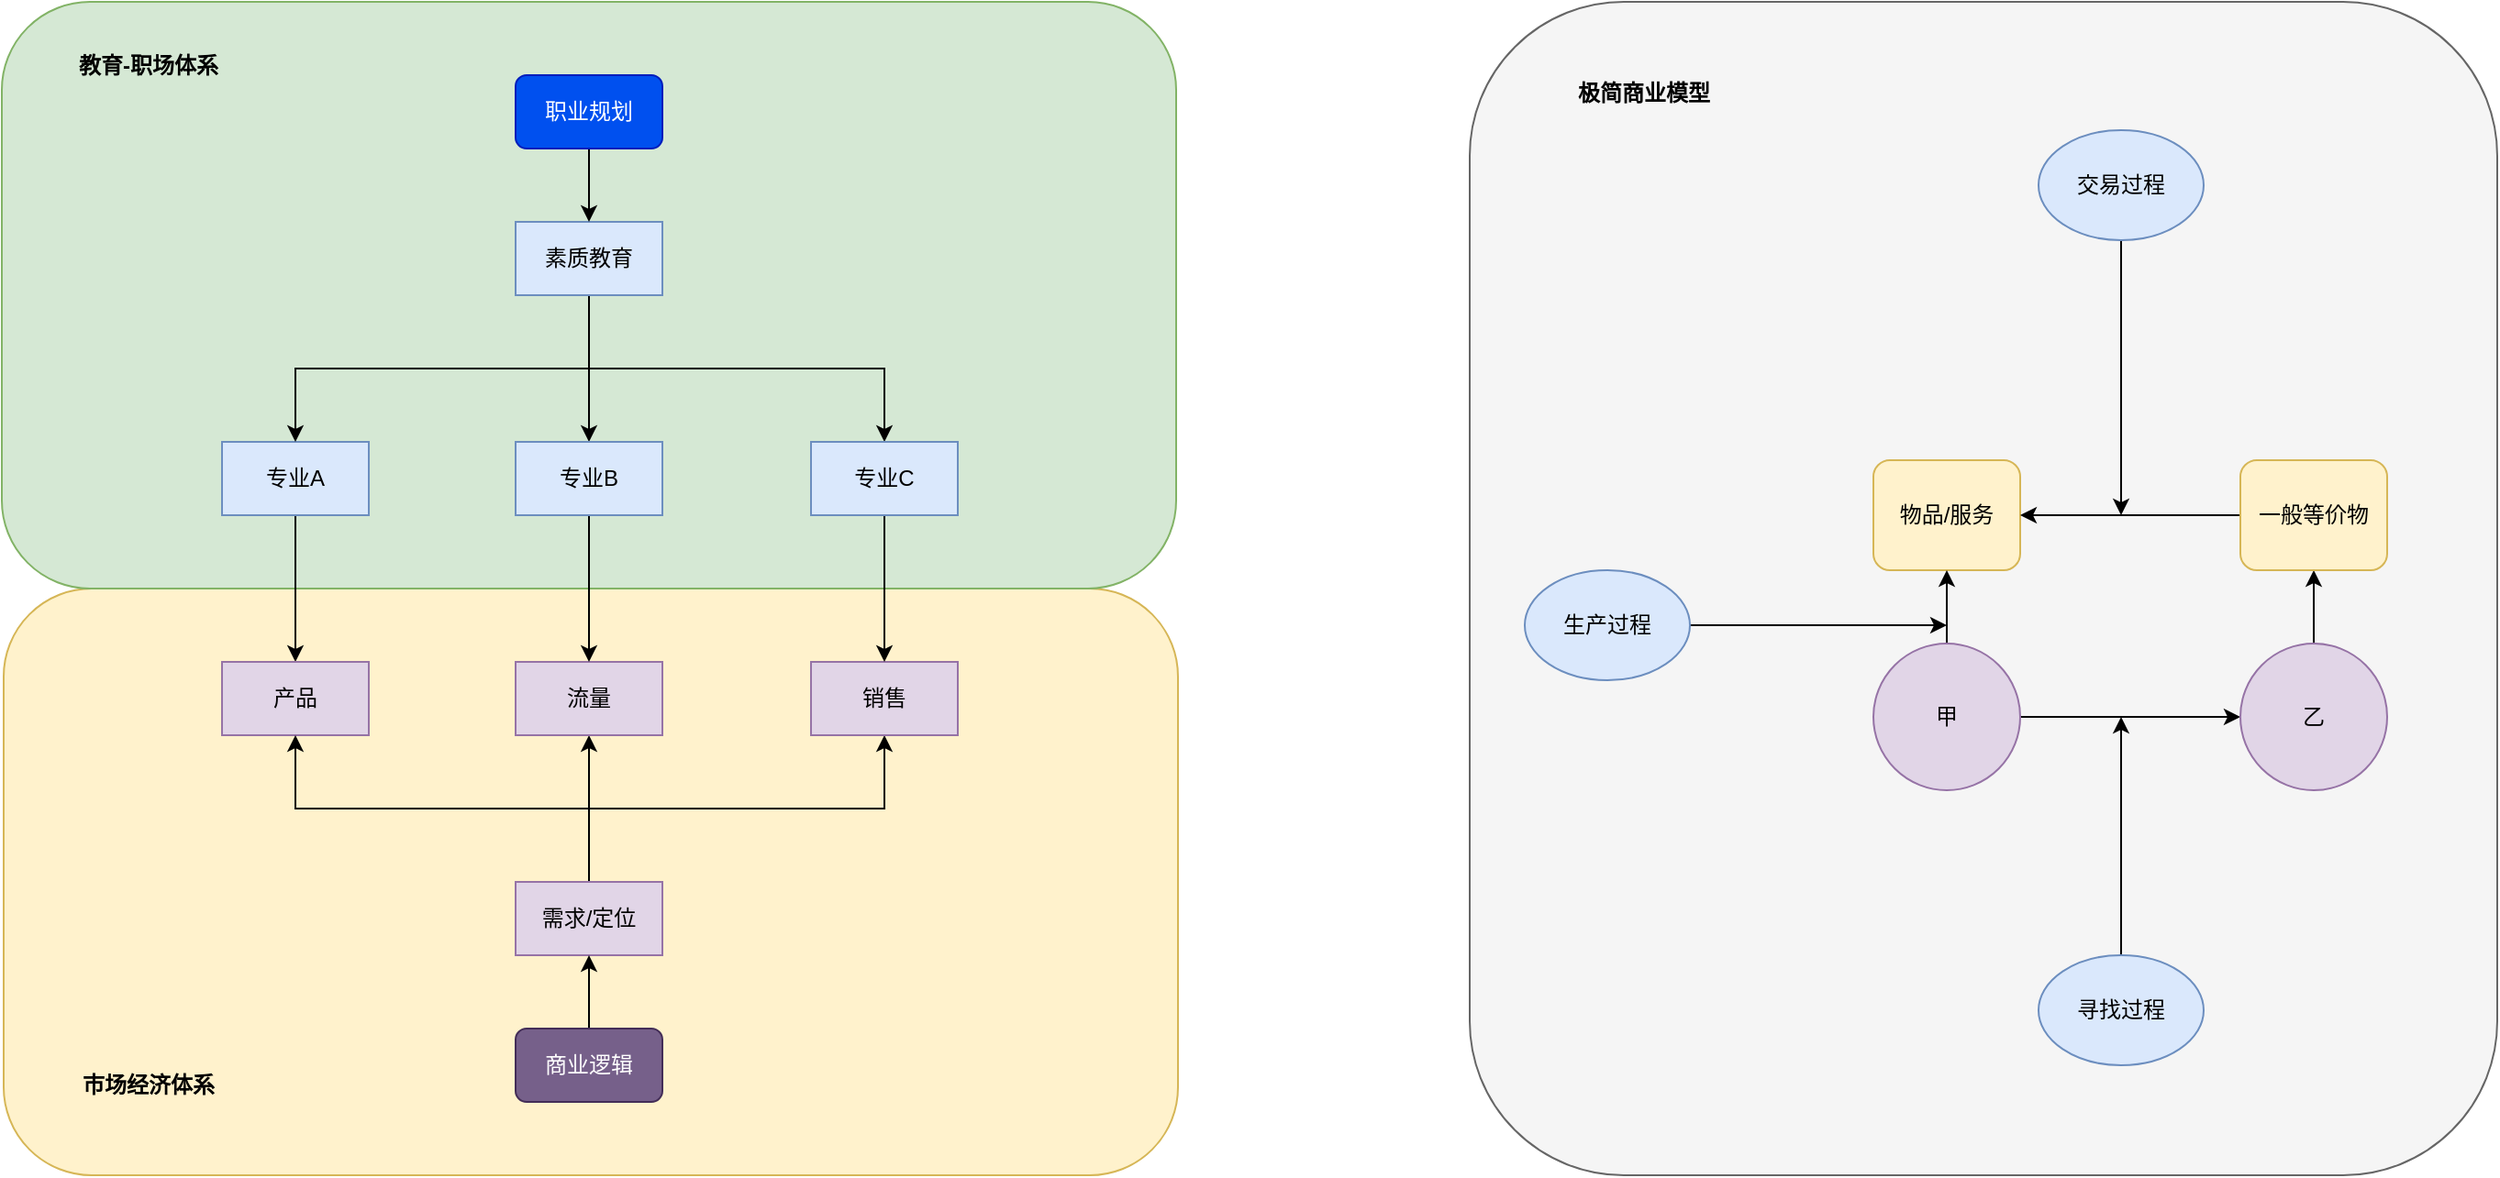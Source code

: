<mxfile version="24.2.2" type="github">
  <diagram name="第 1 页" id="hnyhINtM0eCyKPwDplMp">
    <mxGraphModel dx="166" dy="1679" grid="1" gridSize="10" guides="1" tooltips="1" connect="1" arrows="1" fold="1" page="1" pageScale="1" pageWidth="827" pageHeight="1169" math="0" shadow="0">
      <root>
        <mxCell id="0" />
        <mxCell id="1" parent="0" />
        <mxCell id="-ldiU_Q2niAUXrp3zha3-61" value="" style="rounded=1;whiteSpace=wrap;html=1;fillColor=#f5f5f5;strokeColor=#666666;fontColor=#333333;" vertex="1" parent="1">
          <mxGeometry x="1720" y="-1160" width="560" height="640" as="geometry" />
        </mxCell>
        <mxCell id="-ldiU_Q2niAUXrp3zha3-39" value="" style="rounded=1;whiteSpace=wrap;html=1;fillColor=#fff2cc;strokeColor=#d6b656;" vertex="1" parent="1">
          <mxGeometry x="921" y="-840" width="640" height="320" as="geometry" />
        </mxCell>
        <mxCell id="-ldiU_Q2niAUXrp3zha3-38" value="" style="rounded=1;whiteSpace=wrap;html=1;fillColor=#d5e8d4;strokeColor=#82b366;" vertex="1" parent="1">
          <mxGeometry x="920" y="-1160" width="640" height="320" as="geometry" />
        </mxCell>
        <mxCell id="-ldiU_Q2niAUXrp3zha3-24" style="edgeStyle=orthogonalEdgeStyle;rounded=0;orthogonalLoop=1;jettySize=auto;html=1;" edge="1" parent="1" source="-ldiU_Q2niAUXrp3zha3-6" target="-ldiU_Q2niAUXrp3zha3-7">
          <mxGeometry relative="1" as="geometry" />
        </mxCell>
        <mxCell id="-ldiU_Q2niAUXrp3zha3-6" value="专业A" style="rounded=0;whiteSpace=wrap;html=1;fillColor=#dae8fc;strokeColor=#6c8ebf;" vertex="1" parent="1">
          <mxGeometry x="1040" y="-920" width="80" height="40" as="geometry" />
        </mxCell>
        <mxCell id="-ldiU_Q2niAUXrp3zha3-7" value="产品" style="rounded=0;whiteSpace=wrap;html=1;fillColor=#e1d5e7;strokeColor=#9673a6;" vertex="1" parent="1">
          <mxGeometry x="1040" y="-800" width="80" height="40" as="geometry" />
        </mxCell>
        <mxCell id="-ldiU_Q2niAUXrp3zha3-8" style="edgeStyle=orthogonalEdgeStyle;rounded=0;orthogonalLoop=1;jettySize=auto;html=1;entryX=0.5;entryY=1;entryDx=0;entryDy=0;" edge="1" parent="1" source="-ldiU_Q2niAUXrp3zha3-12" target="-ldiU_Q2niAUXrp3zha3-7">
          <mxGeometry relative="1" as="geometry">
            <Array as="points">
              <mxPoint x="1240" y="-720" />
              <mxPoint x="1080" y="-720" />
            </Array>
          </mxGeometry>
        </mxCell>
        <mxCell id="-ldiU_Q2niAUXrp3zha3-9" style="edgeStyle=orthogonalEdgeStyle;rounded=0;orthogonalLoop=1;jettySize=auto;html=1;entryX=0.5;entryY=1;entryDx=0;entryDy=0;" edge="1" parent="1" source="-ldiU_Q2niAUXrp3zha3-12" target="-ldiU_Q2niAUXrp3zha3-13">
          <mxGeometry relative="1" as="geometry" />
        </mxCell>
        <mxCell id="-ldiU_Q2niAUXrp3zha3-10" style="edgeStyle=orthogonalEdgeStyle;rounded=0;orthogonalLoop=1;jettySize=auto;html=1;" edge="1" parent="1" source="-ldiU_Q2niAUXrp3zha3-12" target="-ldiU_Q2niAUXrp3zha3-14">
          <mxGeometry relative="1" as="geometry">
            <Array as="points">
              <mxPoint x="1240" y="-720" />
              <mxPoint x="1401" y="-720" />
            </Array>
          </mxGeometry>
        </mxCell>
        <mxCell id="-ldiU_Q2niAUXrp3zha3-12" value="需求/定位" style="rounded=0;whiteSpace=wrap;html=1;fillColor=#e1d5e7;strokeColor=#9673a6;" vertex="1" parent="1">
          <mxGeometry x="1200" y="-680" width="80" height="40" as="geometry" />
        </mxCell>
        <mxCell id="-ldiU_Q2niAUXrp3zha3-13" value="流量" style="rounded=0;whiteSpace=wrap;html=1;fillColor=#e1d5e7;strokeColor=#9673a6;" vertex="1" parent="1">
          <mxGeometry x="1200" y="-800" width="80" height="40" as="geometry" />
        </mxCell>
        <mxCell id="-ldiU_Q2niAUXrp3zha3-14" value="销售" style="rounded=0;whiteSpace=wrap;html=1;fillColor=#e1d5e7;strokeColor=#9673a6;" vertex="1" parent="1">
          <mxGeometry x="1361" y="-800" width="80" height="40" as="geometry" />
        </mxCell>
        <mxCell id="-ldiU_Q2niAUXrp3zha3-33" style="edgeStyle=orthogonalEdgeStyle;rounded=0;orthogonalLoop=1;jettySize=auto;html=1;entryX=0.5;entryY=0;entryDx=0;entryDy=0;" edge="1" parent="1" source="-ldiU_Q2niAUXrp3zha3-16" target="-ldiU_Q2niAUXrp3zha3-6">
          <mxGeometry relative="1" as="geometry">
            <Array as="points">
              <mxPoint x="1240" y="-960" />
              <mxPoint x="1080" y="-960" />
            </Array>
          </mxGeometry>
        </mxCell>
        <mxCell id="-ldiU_Q2niAUXrp3zha3-34" style="edgeStyle=orthogonalEdgeStyle;rounded=0;orthogonalLoop=1;jettySize=auto;html=1;entryX=0.5;entryY=0;entryDx=0;entryDy=0;" edge="1" parent="1" source="-ldiU_Q2niAUXrp3zha3-16" target="-ldiU_Q2niAUXrp3zha3-22">
          <mxGeometry relative="1" as="geometry" />
        </mxCell>
        <mxCell id="-ldiU_Q2niAUXrp3zha3-35" style="edgeStyle=orthogonalEdgeStyle;rounded=0;orthogonalLoop=1;jettySize=auto;html=1;" edge="1" parent="1" source="-ldiU_Q2niAUXrp3zha3-16" target="-ldiU_Q2niAUXrp3zha3-23">
          <mxGeometry relative="1" as="geometry">
            <Array as="points">
              <mxPoint x="1240" y="-960" />
              <mxPoint x="1401" y="-960" />
            </Array>
          </mxGeometry>
        </mxCell>
        <mxCell id="-ldiU_Q2niAUXrp3zha3-16" value="素质教育" style="rounded=0;whiteSpace=wrap;html=1;fillColor=#dae8fc;strokeColor=#6c8ebf;" vertex="1" parent="1">
          <mxGeometry x="1200" y="-1040" width="80" height="40" as="geometry" />
        </mxCell>
        <mxCell id="-ldiU_Q2niAUXrp3zha3-20" style="edgeStyle=orthogonalEdgeStyle;rounded=0;orthogonalLoop=1;jettySize=auto;html=1;entryX=0.5;entryY=1;entryDx=0;entryDy=0;" edge="1" parent="1" source="-ldiU_Q2niAUXrp3zha3-19" target="-ldiU_Q2niAUXrp3zha3-12">
          <mxGeometry relative="1" as="geometry" />
        </mxCell>
        <mxCell id="-ldiU_Q2niAUXrp3zha3-19" value="商业逻辑" style="rounded=1;whiteSpace=wrap;html=1;fillColor=#76608a;fontColor=#ffffff;strokeColor=#432D57;" vertex="1" parent="1">
          <mxGeometry x="1200" y="-600" width="80" height="40" as="geometry" />
        </mxCell>
        <mxCell id="-ldiU_Q2niAUXrp3zha3-25" style="edgeStyle=orthogonalEdgeStyle;rounded=0;orthogonalLoop=1;jettySize=auto;html=1;" edge="1" parent="1" source="-ldiU_Q2niAUXrp3zha3-22" target="-ldiU_Q2niAUXrp3zha3-13">
          <mxGeometry relative="1" as="geometry" />
        </mxCell>
        <mxCell id="-ldiU_Q2niAUXrp3zha3-22" value="专业B" style="rounded=0;whiteSpace=wrap;html=1;fillColor=#dae8fc;strokeColor=#6c8ebf;" vertex="1" parent="1">
          <mxGeometry x="1200" y="-920" width="80" height="40" as="geometry" />
        </mxCell>
        <mxCell id="-ldiU_Q2niAUXrp3zha3-26" style="edgeStyle=orthogonalEdgeStyle;rounded=0;orthogonalLoop=1;jettySize=auto;html=1;" edge="1" parent="1" source="-ldiU_Q2niAUXrp3zha3-23" target="-ldiU_Q2niAUXrp3zha3-14">
          <mxGeometry relative="1" as="geometry" />
        </mxCell>
        <mxCell id="-ldiU_Q2niAUXrp3zha3-23" value="专业C" style="rounded=0;whiteSpace=wrap;html=1;fillColor=#dae8fc;strokeColor=#6c8ebf;" vertex="1" parent="1">
          <mxGeometry x="1361" y="-920" width="80" height="40" as="geometry" />
        </mxCell>
        <mxCell id="-ldiU_Q2niAUXrp3zha3-37" style="edgeStyle=orthogonalEdgeStyle;rounded=0;orthogonalLoop=1;jettySize=auto;html=1;" edge="1" parent="1" source="-ldiU_Q2niAUXrp3zha3-36" target="-ldiU_Q2niAUXrp3zha3-16">
          <mxGeometry relative="1" as="geometry" />
        </mxCell>
        <mxCell id="-ldiU_Q2niAUXrp3zha3-36" value="职业规划" style="rounded=1;whiteSpace=wrap;html=1;fillColor=#0050ef;strokeColor=#001DBC;fontColor=#ffffff;" vertex="1" parent="1">
          <mxGeometry x="1200" y="-1120" width="80" height="40" as="geometry" />
        </mxCell>
        <mxCell id="-ldiU_Q2niAUXrp3zha3-40" value="教育-职场体系" style="text;html=1;align=center;verticalAlign=middle;whiteSpace=wrap;rounded=0;fontStyle=1" vertex="1" parent="1">
          <mxGeometry x="950" y="-1140" width="100" height="30" as="geometry" />
        </mxCell>
        <mxCell id="-ldiU_Q2niAUXrp3zha3-41" value="市场经济体系" style="text;html=1;align=center;verticalAlign=middle;whiteSpace=wrap;rounded=0;fontStyle=1" vertex="1" parent="1">
          <mxGeometry x="950" y="-584" width="100" height="30" as="geometry" />
        </mxCell>
        <mxCell id="-ldiU_Q2niAUXrp3zha3-42" value="物品/服务" style="rounded=1;whiteSpace=wrap;html=1;fillColor=#fff2cc;strokeColor=#d6b656;" vertex="1" parent="1">
          <mxGeometry x="1940" y="-910" width="80" height="60" as="geometry" />
        </mxCell>
        <mxCell id="-ldiU_Q2niAUXrp3zha3-47" style="edgeStyle=orthogonalEdgeStyle;rounded=0;orthogonalLoop=1;jettySize=auto;html=1;entryX=0.5;entryY=1;entryDx=0;entryDy=0;" edge="1" parent="1" source="-ldiU_Q2niAUXrp3zha3-43" target="-ldiU_Q2niAUXrp3zha3-42">
          <mxGeometry relative="1" as="geometry" />
        </mxCell>
        <mxCell id="-ldiU_Q2niAUXrp3zha3-49" style="edgeStyle=orthogonalEdgeStyle;rounded=0;orthogonalLoop=1;jettySize=auto;html=1;" edge="1" parent="1" source="-ldiU_Q2niAUXrp3zha3-43" target="-ldiU_Q2niAUXrp3zha3-44">
          <mxGeometry relative="1" as="geometry" />
        </mxCell>
        <mxCell id="-ldiU_Q2niAUXrp3zha3-43" value="甲" style="ellipse;whiteSpace=wrap;html=1;aspect=fixed;fillColor=#e1d5e7;strokeColor=#9673a6;" vertex="1" parent="1">
          <mxGeometry x="1940" y="-810" width="80" height="80" as="geometry" />
        </mxCell>
        <mxCell id="-ldiU_Q2niAUXrp3zha3-48" style="edgeStyle=orthogonalEdgeStyle;rounded=0;orthogonalLoop=1;jettySize=auto;html=1;" edge="1" parent="1" source="-ldiU_Q2niAUXrp3zha3-44" target="-ldiU_Q2niAUXrp3zha3-45">
          <mxGeometry relative="1" as="geometry" />
        </mxCell>
        <mxCell id="-ldiU_Q2niAUXrp3zha3-44" value="乙" style="ellipse;whiteSpace=wrap;html=1;aspect=fixed;fillColor=#e1d5e7;strokeColor=#9673a6;" vertex="1" parent="1">
          <mxGeometry x="2140" y="-810" width="80" height="80" as="geometry" />
        </mxCell>
        <mxCell id="-ldiU_Q2niAUXrp3zha3-50" style="edgeStyle=orthogonalEdgeStyle;rounded=0;orthogonalLoop=1;jettySize=auto;html=1;" edge="1" parent="1" source="-ldiU_Q2niAUXrp3zha3-45" target="-ldiU_Q2niAUXrp3zha3-42">
          <mxGeometry relative="1" as="geometry" />
        </mxCell>
        <mxCell id="-ldiU_Q2niAUXrp3zha3-45" value="一般等价物" style="rounded=1;whiteSpace=wrap;html=1;fillColor=#fff2cc;strokeColor=#d6b656;" vertex="1" parent="1">
          <mxGeometry x="2140" y="-910" width="80" height="60" as="geometry" />
        </mxCell>
        <mxCell id="-ldiU_Q2niAUXrp3zha3-56" style="edgeStyle=orthogonalEdgeStyle;rounded=0;orthogonalLoop=1;jettySize=auto;html=1;" edge="1" parent="1" source="-ldiU_Q2niAUXrp3zha3-55">
          <mxGeometry relative="1" as="geometry">
            <mxPoint x="1980" y="-820" as="targetPoint" />
          </mxGeometry>
        </mxCell>
        <mxCell id="-ldiU_Q2niAUXrp3zha3-55" value="生产过程" style="ellipse;whiteSpace=wrap;html=1;fillColor=#dae8fc;strokeColor=#6c8ebf;" vertex="1" parent="1">
          <mxGeometry x="1750" y="-850" width="90" height="60" as="geometry" />
        </mxCell>
        <mxCell id="-ldiU_Q2niAUXrp3zha3-58" style="edgeStyle=orthogonalEdgeStyle;rounded=0;orthogonalLoop=1;jettySize=auto;html=1;" edge="1" parent="1" source="-ldiU_Q2niAUXrp3zha3-57">
          <mxGeometry relative="1" as="geometry">
            <mxPoint x="2075" y="-770" as="targetPoint" />
          </mxGeometry>
        </mxCell>
        <mxCell id="-ldiU_Q2niAUXrp3zha3-57" value="寻找过程" style="ellipse;whiteSpace=wrap;html=1;fillColor=#dae8fc;strokeColor=#6c8ebf;" vertex="1" parent="1">
          <mxGeometry x="2030" y="-640" width="90" height="60" as="geometry" />
        </mxCell>
        <mxCell id="-ldiU_Q2niAUXrp3zha3-60" style="edgeStyle=orthogonalEdgeStyle;rounded=0;orthogonalLoop=1;jettySize=auto;html=1;" edge="1" parent="1" source="-ldiU_Q2niAUXrp3zha3-59">
          <mxGeometry relative="1" as="geometry">
            <mxPoint x="2075" y="-880" as="targetPoint" />
          </mxGeometry>
        </mxCell>
        <mxCell id="-ldiU_Q2niAUXrp3zha3-59" value="交易过程" style="ellipse;whiteSpace=wrap;html=1;fillColor=#dae8fc;strokeColor=#6c8ebf;" vertex="1" parent="1">
          <mxGeometry x="2030" y="-1090" width="90" height="60" as="geometry" />
        </mxCell>
        <mxCell id="-ldiU_Q2niAUXrp3zha3-62" value="极简商业模型" style="text;html=1;align=center;verticalAlign=middle;whiteSpace=wrap;rounded=0;fontStyle=1" vertex="1" parent="1">
          <mxGeometry x="1770" y="-1130" width="90" height="40" as="geometry" />
        </mxCell>
      </root>
    </mxGraphModel>
  </diagram>
</mxfile>

